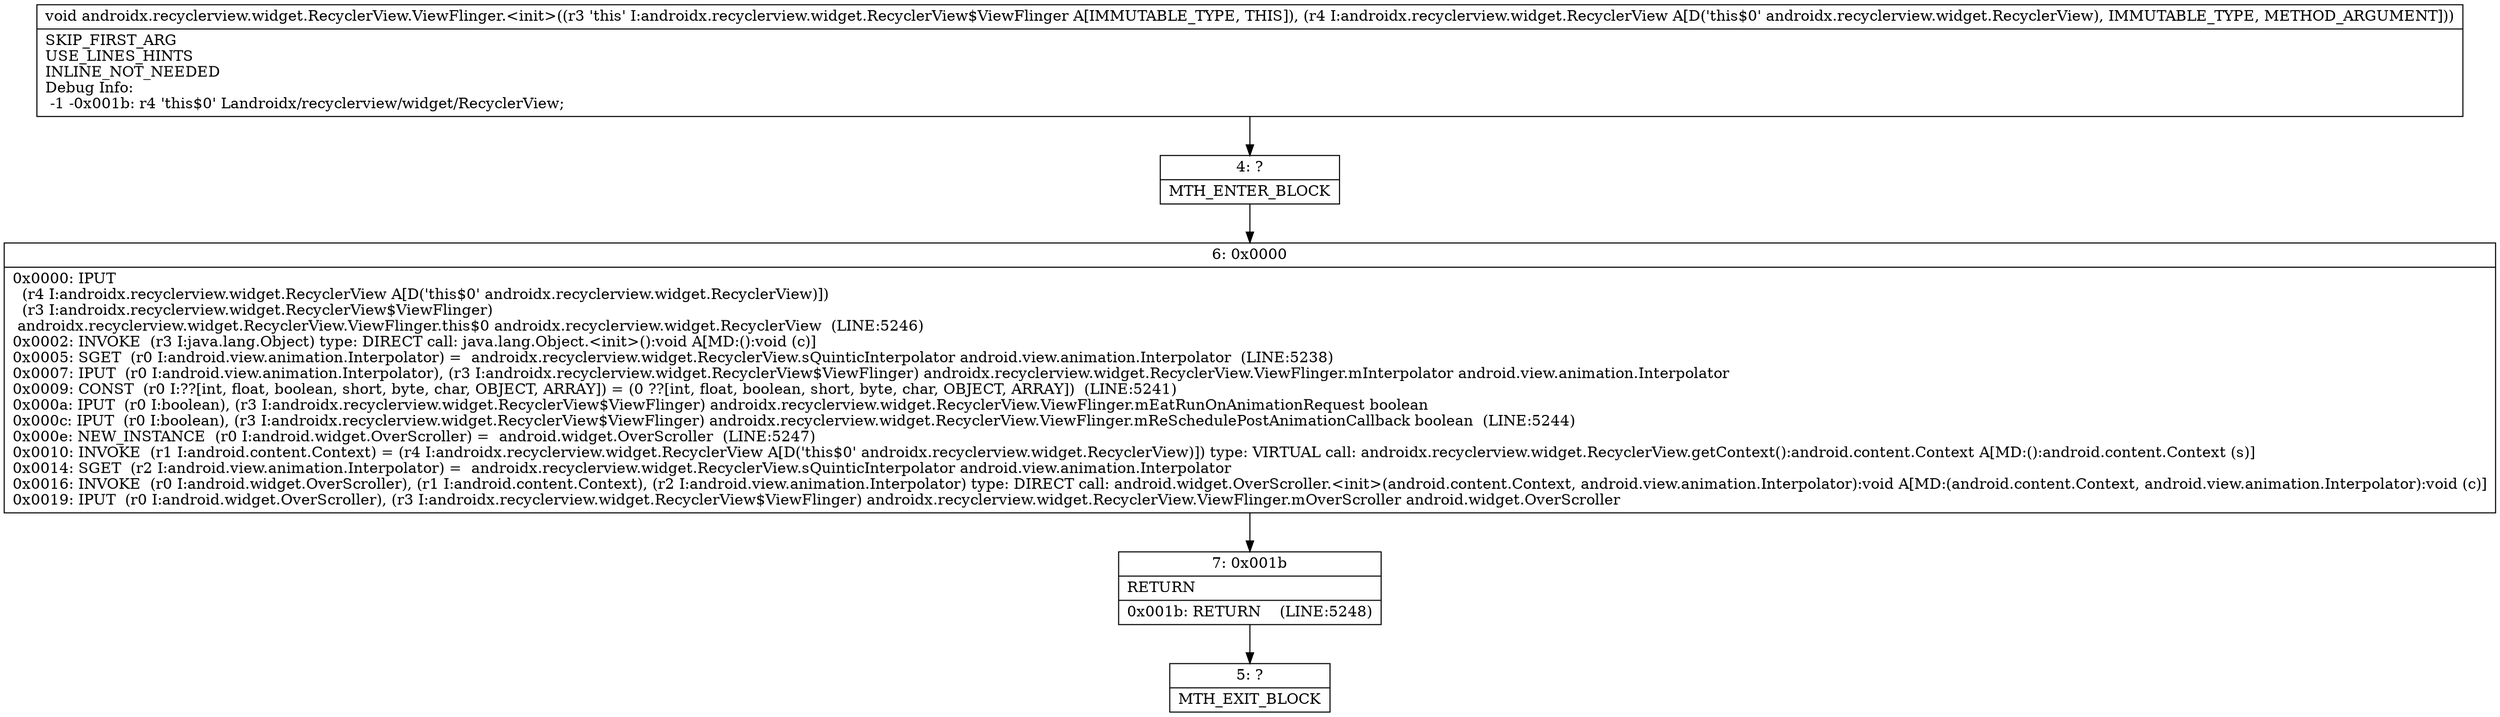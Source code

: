 digraph "CFG forandroidx.recyclerview.widget.RecyclerView.ViewFlinger.\<init\>(Landroidx\/recyclerview\/widget\/RecyclerView;)V" {
Node_4 [shape=record,label="{4\:\ ?|MTH_ENTER_BLOCK\l}"];
Node_6 [shape=record,label="{6\:\ 0x0000|0x0000: IPUT  \l  (r4 I:androidx.recyclerview.widget.RecyclerView A[D('this$0' androidx.recyclerview.widget.RecyclerView)])\l  (r3 I:androidx.recyclerview.widget.RecyclerView$ViewFlinger)\l androidx.recyclerview.widget.RecyclerView.ViewFlinger.this$0 androidx.recyclerview.widget.RecyclerView  (LINE:5246)\l0x0002: INVOKE  (r3 I:java.lang.Object) type: DIRECT call: java.lang.Object.\<init\>():void A[MD:():void (c)]\l0x0005: SGET  (r0 I:android.view.animation.Interpolator) =  androidx.recyclerview.widget.RecyclerView.sQuinticInterpolator android.view.animation.Interpolator  (LINE:5238)\l0x0007: IPUT  (r0 I:android.view.animation.Interpolator), (r3 I:androidx.recyclerview.widget.RecyclerView$ViewFlinger) androidx.recyclerview.widget.RecyclerView.ViewFlinger.mInterpolator android.view.animation.Interpolator \l0x0009: CONST  (r0 I:??[int, float, boolean, short, byte, char, OBJECT, ARRAY]) = (0 ??[int, float, boolean, short, byte, char, OBJECT, ARRAY])  (LINE:5241)\l0x000a: IPUT  (r0 I:boolean), (r3 I:androidx.recyclerview.widget.RecyclerView$ViewFlinger) androidx.recyclerview.widget.RecyclerView.ViewFlinger.mEatRunOnAnimationRequest boolean \l0x000c: IPUT  (r0 I:boolean), (r3 I:androidx.recyclerview.widget.RecyclerView$ViewFlinger) androidx.recyclerview.widget.RecyclerView.ViewFlinger.mReSchedulePostAnimationCallback boolean  (LINE:5244)\l0x000e: NEW_INSTANCE  (r0 I:android.widget.OverScroller) =  android.widget.OverScroller  (LINE:5247)\l0x0010: INVOKE  (r1 I:android.content.Context) = (r4 I:androidx.recyclerview.widget.RecyclerView A[D('this$0' androidx.recyclerview.widget.RecyclerView)]) type: VIRTUAL call: androidx.recyclerview.widget.RecyclerView.getContext():android.content.Context A[MD:():android.content.Context (s)]\l0x0014: SGET  (r2 I:android.view.animation.Interpolator) =  androidx.recyclerview.widget.RecyclerView.sQuinticInterpolator android.view.animation.Interpolator \l0x0016: INVOKE  (r0 I:android.widget.OverScroller), (r1 I:android.content.Context), (r2 I:android.view.animation.Interpolator) type: DIRECT call: android.widget.OverScroller.\<init\>(android.content.Context, android.view.animation.Interpolator):void A[MD:(android.content.Context, android.view.animation.Interpolator):void (c)]\l0x0019: IPUT  (r0 I:android.widget.OverScroller), (r3 I:androidx.recyclerview.widget.RecyclerView$ViewFlinger) androidx.recyclerview.widget.RecyclerView.ViewFlinger.mOverScroller android.widget.OverScroller \l}"];
Node_7 [shape=record,label="{7\:\ 0x001b|RETURN\l|0x001b: RETURN    (LINE:5248)\l}"];
Node_5 [shape=record,label="{5\:\ ?|MTH_EXIT_BLOCK\l}"];
MethodNode[shape=record,label="{void androidx.recyclerview.widget.RecyclerView.ViewFlinger.\<init\>((r3 'this' I:androidx.recyclerview.widget.RecyclerView$ViewFlinger A[IMMUTABLE_TYPE, THIS]), (r4 I:androidx.recyclerview.widget.RecyclerView A[D('this$0' androidx.recyclerview.widget.RecyclerView), IMMUTABLE_TYPE, METHOD_ARGUMENT]))  | SKIP_FIRST_ARG\lUSE_LINES_HINTS\lINLINE_NOT_NEEDED\lDebug Info:\l  \-1 \-0x001b: r4 'this$0' Landroidx\/recyclerview\/widget\/RecyclerView;\l}"];
MethodNode -> Node_4;Node_4 -> Node_6;
Node_6 -> Node_7;
Node_7 -> Node_5;
}

